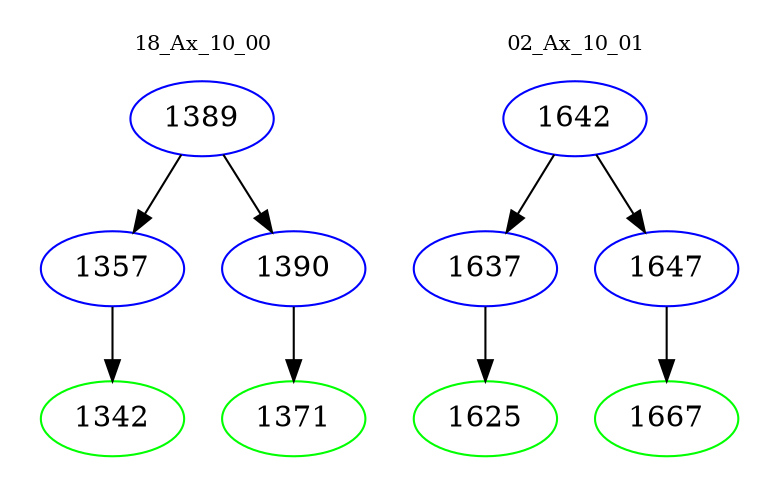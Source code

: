 digraph{
subgraph cluster_0 {
color = white
label = "18_Ax_10_00";
fontsize=10;
T0_1389 [label="1389", color="blue"]
T0_1389 -> T0_1357 [color="black"]
T0_1357 [label="1357", color="blue"]
T0_1357 -> T0_1342 [color="black"]
T0_1342 [label="1342", color="green"]
T0_1389 -> T0_1390 [color="black"]
T0_1390 [label="1390", color="blue"]
T0_1390 -> T0_1371 [color="black"]
T0_1371 [label="1371", color="green"]
}
subgraph cluster_1 {
color = white
label = "02_Ax_10_01";
fontsize=10;
T1_1642 [label="1642", color="blue"]
T1_1642 -> T1_1637 [color="black"]
T1_1637 [label="1637", color="blue"]
T1_1637 -> T1_1625 [color="black"]
T1_1625 [label="1625", color="green"]
T1_1642 -> T1_1647 [color="black"]
T1_1647 [label="1647", color="blue"]
T1_1647 -> T1_1667 [color="black"]
T1_1667 [label="1667", color="green"]
}
}
